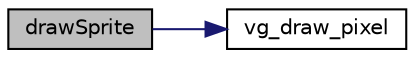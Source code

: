 digraph "drawSprite"
{
 // LATEX_PDF_SIZE
  edge [fontname="Helvetica",fontsize="10",labelfontname="Helvetica",labelfontsize="10"];
  node [fontname="Helvetica",fontsize="10",shape=record];
  rankdir="LR";
  Node1 [label="drawSprite",height=0.2,width=0.4,color="black", fillcolor="grey75", style="filled", fontcolor="black",tooltip="Draws a loaded SPrite onto the screen, The x and y represents the top left corner of the Sprite."];
  Node1 -> Node2 [color="midnightblue",fontsize="10",style="solid"];
  Node2 [label="vg_draw_pixel",height=0.2,width=0.4,color="black", fillcolor="white", style="filled",URL="$graphics_8c.html#a08c498ffeb0a3962e3b7711b57397741",tooltip="This functions sets the color of the pixel in the position given to the desired color,..."];
}
